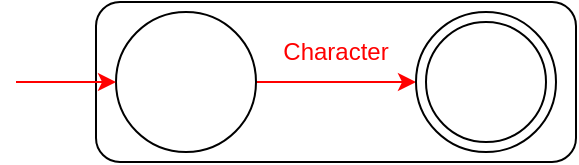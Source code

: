<mxfile>
    <diagram id="tGFCa2_bgQR2mLeRR7XN" name="Character">
        <mxGraphModel dx="894" dy="829" grid="1" gridSize="10" guides="1" tooltips="1" connect="1" arrows="1" fold="1" page="1" pageScale="1" pageWidth="1169" pageHeight="827" math="0" shadow="0">
            <root>
                <mxCell id="0"/>
                <mxCell id="1" parent="0"/>
                <mxCell id="10" value="" style="rounded=1;whiteSpace=wrap;html=1;" parent="1" vertex="1">
                    <mxGeometry x="120" y="40" width="240" height="80" as="geometry"/>
                </mxCell>
                <mxCell id="13" style="edgeStyle=none;html=1;fillColor=#d80073;strokeColor=#FF0000;" parent="1" source="11" target="12" edge="1">
                    <mxGeometry relative="1" as="geometry"/>
                </mxCell>
                <mxCell id="11" value="" style="ellipse;whiteSpace=wrap;html=1;aspect=fixed;" parent="1" vertex="1">
                    <mxGeometry x="130" y="45" width="70" height="70" as="geometry"/>
                </mxCell>
                <mxCell id="12" value="" style="ellipse;whiteSpace=wrap;html=1;aspect=fixed;" parent="1" vertex="1">
                    <mxGeometry x="280" y="45" width="70" height="70" as="geometry"/>
                </mxCell>
                <mxCell id="14" value="Character" style="text;html=1;strokeColor=none;fillColor=none;align=center;verticalAlign=middle;whiteSpace=wrap;rounded=0;fontColor=#FF0000;" parent="1" vertex="1">
                    <mxGeometry x="210" y="50" width="60" height="30" as="geometry"/>
                </mxCell>
                <mxCell id="18" style="edgeStyle=none;html=1;entryX=0;entryY=0.5;entryDx=0;entryDy=0;strokeColor=#FF0000;" parent="1" target="11" edge="1">
                    <mxGeometry relative="1" as="geometry">
                        <mxPoint x="80" y="80" as="sourcePoint"/>
                    </mxGeometry>
                </mxCell>
                <mxCell id="19" value="" style="ellipse;whiteSpace=wrap;html=1;aspect=fixed;" parent="1" vertex="1">
                    <mxGeometry x="285" y="50" width="60" height="60" as="geometry"/>
                </mxCell>
            </root>
        </mxGraphModel>
    </diagram>
    <diagram id="Qnw7ySbk5c_ul3EEwXrY" name="Empty">
        <mxGraphModel dx="894" dy="829" grid="1" gridSize="10" guides="1" tooltips="1" connect="1" arrows="1" fold="1" page="1" pageScale="1" pageWidth="1169" pageHeight="827" math="0" shadow="0">
            <root>
                <mxCell id="0"/>
                <mxCell id="1" parent="0"/>
                <mxCell id="0WXQA4dx3UrmkCIalAJX-1" value="" style="rounded=1;whiteSpace=wrap;html=1;" parent="1" vertex="1">
                    <mxGeometry x="120" y="40" width="240" height="80" as="geometry"/>
                </mxCell>
                <mxCell id="0WXQA4dx3UrmkCIalAJX-2" style="edgeStyle=none;html=1;fillColor=#d80073;strokeColor=#FF0000;" parent="1" source="0WXQA4dx3UrmkCIalAJX-3" target="0WXQA4dx3UrmkCIalAJX-4" edge="1">
                    <mxGeometry relative="1" as="geometry"/>
                </mxCell>
                <mxCell id="0WXQA4dx3UrmkCIalAJX-3" value="" style="ellipse;whiteSpace=wrap;html=1;aspect=fixed;" parent="1" vertex="1">
                    <mxGeometry x="130" y="45" width="70" height="70" as="geometry"/>
                </mxCell>
                <mxCell id="0WXQA4dx3UrmkCIalAJX-4" value="" style="ellipse;whiteSpace=wrap;html=1;aspect=fixed;" parent="1" vertex="1">
                    <mxGeometry x="280" y="45" width="70" height="70" as="geometry"/>
                </mxCell>
                <mxCell id="0WXQA4dx3UrmkCIalAJX-5" value="ε" style="text;html=1;strokeColor=none;fillColor=none;align=center;verticalAlign=middle;whiteSpace=wrap;rounded=0;fontColor=#FF0000;fontSize=25;" parent="1" vertex="1">
                    <mxGeometry x="210" y="50" width="60" height="30" as="geometry"/>
                </mxCell>
                <mxCell id="0WXQA4dx3UrmkCIalAJX-6" style="edgeStyle=none;html=1;strokeColor=#FF0000;" parent="1" edge="1">
                    <mxGeometry relative="1" as="geometry">
                        <mxPoint x="130" y="80" as="targetPoint"/>
                        <mxPoint x="80" y="80" as="sourcePoint"/>
                    </mxGeometry>
                </mxCell>
                <mxCell id="0WXQA4dx3UrmkCIalAJX-8" value="" style="ellipse;whiteSpace=wrap;html=1;aspect=fixed;" parent="1" vertex="1">
                    <mxGeometry x="285" y="50" width="60" height="60" as="geometry"/>
                </mxCell>
            </root>
        </mxGraphModel>
    </diagram>
    <diagram id="kEmy3uVm9RMkgtBZG4GF" name="Star">
        <mxGraphModel dx="894" dy="829" grid="1" gridSize="10" guides="1" tooltips="1" connect="1" arrows="1" fold="1" page="1" pageScale="1" pageWidth="1169" pageHeight="827" math="0" shadow="0">
            <root>
                <mxCell id="0"/>
                <mxCell id="1" parent="0"/>
                <mxCell id="82Do8YMJvzkN40-gDmjr-1" value="" style="rounded=1;whiteSpace=wrap;html=1;fontSize=25;fontColor=#FF0000;" parent="1" vertex="1">
                    <mxGeometry x="200" y="40" width="240" height="160" as="geometry"/>
                </mxCell>
                <mxCell id="0akfK16iOvbwiMonnUNJ-1" value="" style="ellipse;whiteSpace=wrap;html=1;aspect=fixed;" parent="1" vertex="1">
                    <mxGeometry x="210" y="50" width="60" height="60" as="geometry"/>
                </mxCell>
                <mxCell id="0akfK16iOvbwiMonnUNJ-7" style="edgeStyle=none;html=1;strokeColor=#FF0000;fontSize=25;fontColor=#FF0000;" parent="1" source="0akfK16iOvbwiMonnUNJ-2" target="0akfK16iOvbwiMonnUNJ-1" edge="1">
                    <mxGeometry relative="1" as="geometry"/>
                </mxCell>
                <mxCell id="0akfK16iOvbwiMonnUNJ-2" value="" style="ellipse;whiteSpace=wrap;html=1;aspect=fixed;" parent="1" vertex="1">
                    <mxGeometry x="360" y="50" width="60" height="60" as="geometry"/>
                </mxCell>
                <mxCell id="0akfK16iOvbwiMonnUNJ-10" style="edgeStyle=none;html=1;entryX=1;entryY=1;entryDx=0;entryDy=0;strokeColor=#FF0000;fontSize=25;fontColor=#FF0000;" parent="1" source="0akfK16iOvbwiMonnUNJ-3" target="0akfK16iOvbwiMonnUNJ-1" edge="1">
                    <mxGeometry relative="1" as="geometry"/>
                </mxCell>
                <mxCell id="0akfK16iOvbwiMonnUNJ-3" value="" style="ellipse;whiteSpace=wrap;html=1;aspect=fixed;" parent="1" vertex="1">
                    <mxGeometry x="360" y="130" width="60" height="60" as="geometry"/>
                </mxCell>
                <mxCell id="0akfK16iOvbwiMonnUNJ-5" value="" style="ellipse;whiteSpace=wrap;html=1;aspect=fixed;" parent="1" vertex="1">
                    <mxGeometry x="365" y="55" width="50" height="50" as="geometry"/>
                </mxCell>
                <mxCell id="0akfK16iOvbwiMonnUNJ-6" value="" style="ellipse;whiteSpace=wrap;html=1;aspect=fixed;" parent="1" vertex="1">
                    <mxGeometry x="365" y="135" width="50" height="50" as="geometry"/>
                </mxCell>
                <mxCell id="0akfK16iOvbwiMonnUNJ-12" style="edgeStyle=none;html=1;entryX=0;entryY=0.5;entryDx=0;entryDy=0;strokeColor=#FF0000;fontSize=25;fontColor=#FF0000;" parent="1" source="0akfK16iOvbwiMonnUNJ-11" target="0akfK16iOvbwiMonnUNJ-1" edge="1">
                    <mxGeometry relative="1" as="geometry"/>
                </mxCell>
                <mxCell id="0akfK16iOvbwiMonnUNJ-11" value="" style="ellipse;whiteSpace=wrap;html=1;aspect=fixed;strokeColor=#FF0000;" parent="1" vertex="1">
                    <mxGeometry x="80" y="50" width="60" height="60" as="geometry"/>
                </mxCell>
                <mxCell id="0akfK16iOvbwiMonnUNJ-13" value="" style="ellipse;whiteSpace=wrap;html=1;aspect=fixed;strokeColor=#FF0000;" parent="1" vertex="1">
                    <mxGeometry x="85" y="55" width="50" height="50" as="geometry"/>
                </mxCell>
                <mxCell id="BBVBnve_GYDOnsTXC1Be-1" value="ε" style="text;html=1;strokeColor=none;fillColor=none;align=center;verticalAlign=middle;whiteSpace=wrap;rounded=0;fontColor=#FF0000;fontSize=25;" parent="1" vertex="1">
                    <mxGeometry x="280" y="50" width="60" height="30" as="geometry"/>
                </mxCell>
                <mxCell id="BBVBnve_GYDOnsTXC1Be-2" value="ε" style="text;html=1;strokeColor=none;fillColor=none;align=center;verticalAlign=middle;whiteSpace=wrap;rounded=0;fontColor=#FF0000;fontSize=25;" parent="1" vertex="1">
                    <mxGeometry x="280" y="120" width="60" height="30" as="geometry"/>
                </mxCell>
                <mxCell id="BBVBnve_GYDOnsTXC1Be-3" value="ε" style="text;html=1;strokeColor=none;fillColor=none;align=center;verticalAlign=middle;whiteSpace=wrap;rounded=0;fontColor=#FF0000;fontSize=25;" parent="1" vertex="1">
                    <mxGeometry x="140" y="50" width="60" height="30" as="geometry"/>
                </mxCell>
                <mxCell id="mRIX1iPTEDQpcgTcCrEE-2" style="edgeStyle=none;html=1;entryX=0;entryY=0.5;entryDx=0;entryDy=0;strokeColor=#FF0000;fontSize=25;fontColor=#FF0000;" parent="1" target="0akfK16iOvbwiMonnUNJ-11" edge="1">
                    <mxGeometry relative="1" as="geometry">
                        <mxPoint x="40" y="80" as="sourcePoint"/>
                    </mxGeometry>
                </mxCell>
            </root>
        </mxGraphModel>
    </diagram>
    <diagram name="Union" id="FeolHHJY4VrLBvBt1UjH">
        <mxGraphModel dx="894" dy="829" grid="1" gridSize="10" guides="1" tooltips="1" connect="1" arrows="1" fold="1" page="1" pageScale="1" pageWidth="1169" pageHeight="827" math="0" shadow="0">
            <root>
                <mxCell id="0-QP6990VXkk9zEvSjt0-0"/>
                <mxCell id="0-QP6990VXkk9zEvSjt0-1" parent="0-QP6990VXkk9zEvSjt0-0"/>
                <mxCell id="0-QP6990VXkk9zEvSjt0-2" value="" style="rounded=1;whiteSpace=wrap;html=1;fontSize=25;fontColor=#FF0000;" parent="0-QP6990VXkk9zEvSjt0-1" vertex="1">
                    <mxGeometry x="220" y="40" width="240" height="160" as="geometry"/>
                </mxCell>
                <mxCell id="0-QP6990VXkk9zEvSjt0-3" value="" style="ellipse;whiteSpace=wrap;html=1;aspect=fixed;" parent="0-QP6990VXkk9zEvSjt0-1" vertex="1">
                    <mxGeometry x="230" y="50" width="60" height="60" as="geometry"/>
                </mxCell>
                <mxCell id="0-QP6990VXkk9zEvSjt0-5" value="" style="ellipse;whiteSpace=wrap;html=1;aspect=fixed;" parent="0-QP6990VXkk9zEvSjt0-1" vertex="1">
                    <mxGeometry x="380" y="50" width="60" height="60" as="geometry"/>
                </mxCell>
                <mxCell id="0-QP6990VXkk9zEvSjt0-7" value="" style="ellipse;whiteSpace=wrap;html=1;aspect=fixed;" parent="0-QP6990VXkk9zEvSjt0-1" vertex="1">
                    <mxGeometry x="380" y="130" width="60" height="60" as="geometry"/>
                </mxCell>
                <mxCell id="0-QP6990VXkk9zEvSjt0-8" value="" style="ellipse;whiteSpace=wrap;html=1;aspect=fixed;" parent="0-QP6990VXkk9zEvSjt0-1" vertex="1">
                    <mxGeometry x="385" y="55" width="50" height="50" as="geometry"/>
                </mxCell>
                <mxCell id="0-QP6990VXkk9zEvSjt0-9" value="" style="ellipse;whiteSpace=wrap;html=1;aspect=fixed;" parent="0-QP6990VXkk9zEvSjt0-1" vertex="1">
                    <mxGeometry x="385" y="135" width="50" height="50" as="geometry"/>
                </mxCell>
                <mxCell id="LVhkC_SHrTvswxkzIhI8-0" value="" style="rounded=1;whiteSpace=wrap;html=1;fontSize=25;fontColor=#FF0000;" parent="0-QP6990VXkk9zEvSjt0-1" vertex="1">
                    <mxGeometry x="220" y="214" width="240" height="160" as="geometry"/>
                </mxCell>
                <mxCell id="LVhkC_SHrTvswxkzIhI8-1" value="" style="ellipse;whiteSpace=wrap;html=1;aspect=fixed;" parent="0-QP6990VXkk9zEvSjt0-1" vertex="1">
                    <mxGeometry x="230" y="224" width="60" height="60" as="geometry"/>
                </mxCell>
                <mxCell id="LVhkC_SHrTvswxkzIhI8-2" value="" style="ellipse;whiteSpace=wrap;html=1;aspect=fixed;" parent="0-QP6990VXkk9zEvSjt0-1" vertex="1">
                    <mxGeometry x="380" y="224" width="60" height="60" as="geometry"/>
                </mxCell>
                <mxCell id="LVhkC_SHrTvswxkzIhI8-3" value="" style="ellipse;whiteSpace=wrap;html=1;aspect=fixed;" parent="0-QP6990VXkk9zEvSjt0-1" vertex="1">
                    <mxGeometry x="380" y="304" width="60" height="60" as="geometry"/>
                </mxCell>
                <mxCell id="LVhkC_SHrTvswxkzIhI8-4" value="" style="ellipse;whiteSpace=wrap;html=1;aspect=fixed;" parent="0-QP6990VXkk9zEvSjt0-1" vertex="1">
                    <mxGeometry x="385" y="229" width="50" height="50" as="geometry"/>
                </mxCell>
                <mxCell id="LVhkC_SHrTvswxkzIhI8-5" value="" style="ellipse;whiteSpace=wrap;html=1;aspect=fixed;" parent="0-QP6990VXkk9zEvSjt0-1" vertex="1">
                    <mxGeometry x="385" y="309" width="50" height="50" as="geometry"/>
                </mxCell>
                <mxCell id="LVhkC_SHrTvswxkzIhI8-11" style="edgeStyle=none;html=1;strokeColor=#FF0000;fontSize=25;fontColor=#FF0000;" parent="0-QP6990VXkk9zEvSjt0-1" source="LVhkC_SHrTvswxkzIhI8-8" target="LVhkC_SHrTvswxkzIhI8-1" edge="1">
                    <mxGeometry relative="1" as="geometry"/>
                </mxCell>
                <mxCell id="LVhkC_SHrTvswxkzIhI8-13" style="edgeStyle=none;html=1;strokeColor=#FF0000;fontSize=25;fontColor=#FF0000;" parent="0-QP6990VXkk9zEvSjt0-1" source="LVhkC_SHrTvswxkzIhI8-8" target="0-QP6990VXkk9zEvSjt0-3" edge="1">
                    <mxGeometry relative="1" as="geometry"/>
                </mxCell>
                <mxCell id="LVhkC_SHrTvswxkzIhI8-8" value="" style="ellipse;whiteSpace=wrap;html=1;aspect=fixed;strokeColor=#FF0000;" parent="0-QP6990VXkk9zEvSjt0-1" vertex="1">
                    <mxGeometry x="80" y="150" width="60" height="60" as="geometry"/>
                </mxCell>
                <mxCell id="iknnTdsQ2JhlityK3ehv-0" value="ε" style="text;html=1;strokeColor=none;fillColor=none;align=center;verticalAlign=middle;whiteSpace=wrap;rounded=0;fontColor=#FF0000;fontSize=25;" parent="0-QP6990VXkk9zEvSjt0-1" vertex="1">
                    <mxGeometry x="135" y="105" width="60" height="30" as="geometry"/>
                </mxCell>
                <mxCell id="iknnTdsQ2JhlityK3ehv-1" value="ε" style="text;html=1;strokeColor=none;fillColor=none;align=center;verticalAlign=middle;whiteSpace=wrap;rounded=0;fontColor=#FF0000;fontSize=25;" parent="0-QP6990VXkk9zEvSjt0-1" vertex="1">
                    <mxGeometry x="135" y="214" width="60" height="30" as="geometry"/>
                </mxCell>
                <mxCell id="8qzgOhJdf-6ch5L0clN5-1" style="edgeStyle=none;html=1;entryX=0;entryY=0.5;entryDx=0;entryDy=0;strokeColor=#FF0000;fontSize=25;fontColor=#FF0000;" parent="0-QP6990VXkk9zEvSjt0-1" target="LVhkC_SHrTvswxkzIhI8-8" edge="1">
                    <mxGeometry relative="1" as="geometry">
                        <mxPoint x="40" y="180" as="sourcePoint"/>
                    </mxGeometry>
                </mxCell>
            </root>
        </mxGraphModel>
    </diagram>
    <diagram name="Concat" id="RD1MDwm72CRoJqAvyhMT">
        <mxGraphModel dx="894" dy="829" grid="1" gridSize="10" guides="1" tooltips="1" connect="1" arrows="1" fold="1" page="1" pageScale="1" pageWidth="1169" pageHeight="827" math="0" shadow="0">
            <root>
                <mxCell id="EPjFXV6uWCKCtS7DC4z7-0"/>
                <mxCell id="EPjFXV6uWCKCtS7DC4z7-1" parent="EPjFXV6uWCKCtS7DC4z7-0"/>
                <mxCell id="EPjFXV6uWCKCtS7DC4z7-2" value="" style="rounded=1;whiteSpace=wrap;html=1;fontSize=25;fontColor=#FF0000;" parent="EPjFXV6uWCKCtS7DC4z7-1" vertex="1">
                    <mxGeometry x="380" y="40" width="240" height="160" as="geometry"/>
                </mxCell>
                <mxCell id="EPjFXV6uWCKCtS7DC4z7-3" value="" style="ellipse;whiteSpace=wrap;html=1;aspect=fixed;" parent="EPjFXV6uWCKCtS7DC4z7-1" vertex="1">
                    <mxGeometry x="390" y="50" width="60" height="60" as="geometry"/>
                </mxCell>
                <mxCell id="EPjFXV6uWCKCtS7DC4z7-4" value="" style="ellipse;whiteSpace=wrap;html=1;aspect=fixed;" parent="EPjFXV6uWCKCtS7DC4z7-1" vertex="1">
                    <mxGeometry x="540" y="50" width="60" height="60" as="geometry"/>
                </mxCell>
                <mxCell id="EPjFXV6uWCKCtS7DC4z7-5" value="" style="ellipse;whiteSpace=wrap;html=1;aspect=fixed;" parent="EPjFXV6uWCKCtS7DC4z7-1" vertex="1">
                    <mxGeometry x="540" y="130" width="60" height="60" as="geometry"/>
                </mxCell>
                <mxCell id="EPjFXV6uWCKCtS7DC4z7-6" value="" style="ellipse;whiteSpace=wrap;html=1;aspect=fixed;" parent="EPjFXV6uWCKCtS7DC4z7-1" vertex="1">
                    <mxGeometry x="545" y="55" width="50" height="50" as="geometry"/>
                </mxCell>
                <mxCell id="EPjFXV6uWCKCtS7DC4z7-7" value="" style="ellipse;whiteSpace=wrap;html=1;aspect=fixed;" parent="EPjFXV6uWCKCtS7DC4z7-1" vertex="1">
                    <mxGeometry x="545" y="135" width="50" height="50" as="geometry"/>
                </mxCell>
                <mxCell id="EPjFXV6uWCKCtS7DC4z7-8" value="" style="rounded=1;whiteSpace=wrap;html=1;fontSize=25;fontColor=#FF0000;" parent="EPjFXV6uWCKCtS7DC4z7-1" vertex="1">
                    <mxGeometry x="80" y="40" width="240" height="160" as="geometry"/>
                </mxCell>
                <mxCell id="EPjFXV6uWCKCtS7DC4z7-9" value="" style="ellipse;whiteSpace=wrap;html=1;aspect=fixed;" parent="EPjFXV6uWCKCtS7DC4z7-1" vertex="1">
                    <mxGeometry x="90" y="50" width="60" height="60" as="geometry"/>
                </mxCell>
                <mxCell id="72XCHiiq5vkOUgec1FAA-4" style="edgeStyle=none;html=1;strokeColor=#FF0000;fontSize=25;fontColor=#FF0000;" parent="EPjFXV6uWCKCtS7DC4z7-1" source="EPjFXV6uWCKCtS7DC4z7-10" target="EPjFXV6uWCKCtS7DC4z7-3" edge="1">
                    <mxGeometry relative="1" as="geometry"/>
                </mxCell>
                <mxCell id="EPjFXV6uWCKCtS7DC4z7-10" value="" style="ellipse;whiteSpace=wrap;html=1;aspect=fixed;" parent="EPjFXV6uWCKCtS7DC4z7-1" vertex="1">
                    <mxGeometry x="240" y="50" width="60" height="60" as="geometry"/>
                </mxCell>
                <mxCell id="72XCHiiq5vkOUgec1FAA-3" style="edgeStyle=none;html=1;entryX=0;entryY=1;entryDx=0;entryDy=0;strokeColor=#FF0000;fontSize=25;fontColor=#FF0000;" parent="EPjFXV6uWCKCtS7DC4z7-1" source="EPjFXV6uWCKCtS7DC4z7-11" target="EPjFXV6uWCKCtS7DC4z7-3" edge="1">
                    <mxGeometry relative="1" as="geometry"/>
                </mxCell>
                <mxCell id="EPjFXV6uWCKCtS7DC4z7-11" value="" style="ellipse;whiteSpace=wrap;html=1;aspect=fixed;" parent="EPjFXV6uWCKCtS7DC4z7-1" vertex="1">
                    <mxGeometry x="240" y="130" width="60" height="60" as="geometry"/>
                </mxCell>
                <mxCell id="EPjFXV6uWCKCtS7DC4z7-18" value="ε" style="text;html=1;strokeColor=none;fillColor=none;align=center;verticalAlign=middle;whiteSpace=wrap;rounded=0;fontColor=#FF0000;fontSize=25;" parent="EPjFXV6uWCKCtS7DC4z7-1" vertex="1">
                    <mxGeometry x="320" y="115" width="60" height="30" as="geometry"/>
                </mxCell>
                <mxCell id="72XCHiiq5vkOUgec1FAA-5" value="ε" style="text;html=1;strokeColor=none;fillColor=none;align=center;verticalAlign=middle;whiteSpace=wrap;rounded=0;fontColor=#FF0000;fontSize=25;" parent="EPjFXV6uWCKCtS7DC4z7-1" vertex="1">
                    <mxGeometry x="310" y="50" width="60" height="30" as="geometry"/>
                </mxCell>
                <mxCell id="X2T0EpGD5SmX6zaeLzww-4" style="edgeStyle=none;html=1;" parent="EPjFXV6uWCKCtS7DC4z7-1" target="EPjFXV6uWCKCtS7DC4z7-9" edge="1">
                    <mxGeometry relative="1" as="geometry">
                        <mxPoint x="40" y="80" as="sourcePoint"/>
                    </mxGeometry>
                </mxCell>
            </root>
        </mxGraphModel>
    </diagram>
</mxfile>
